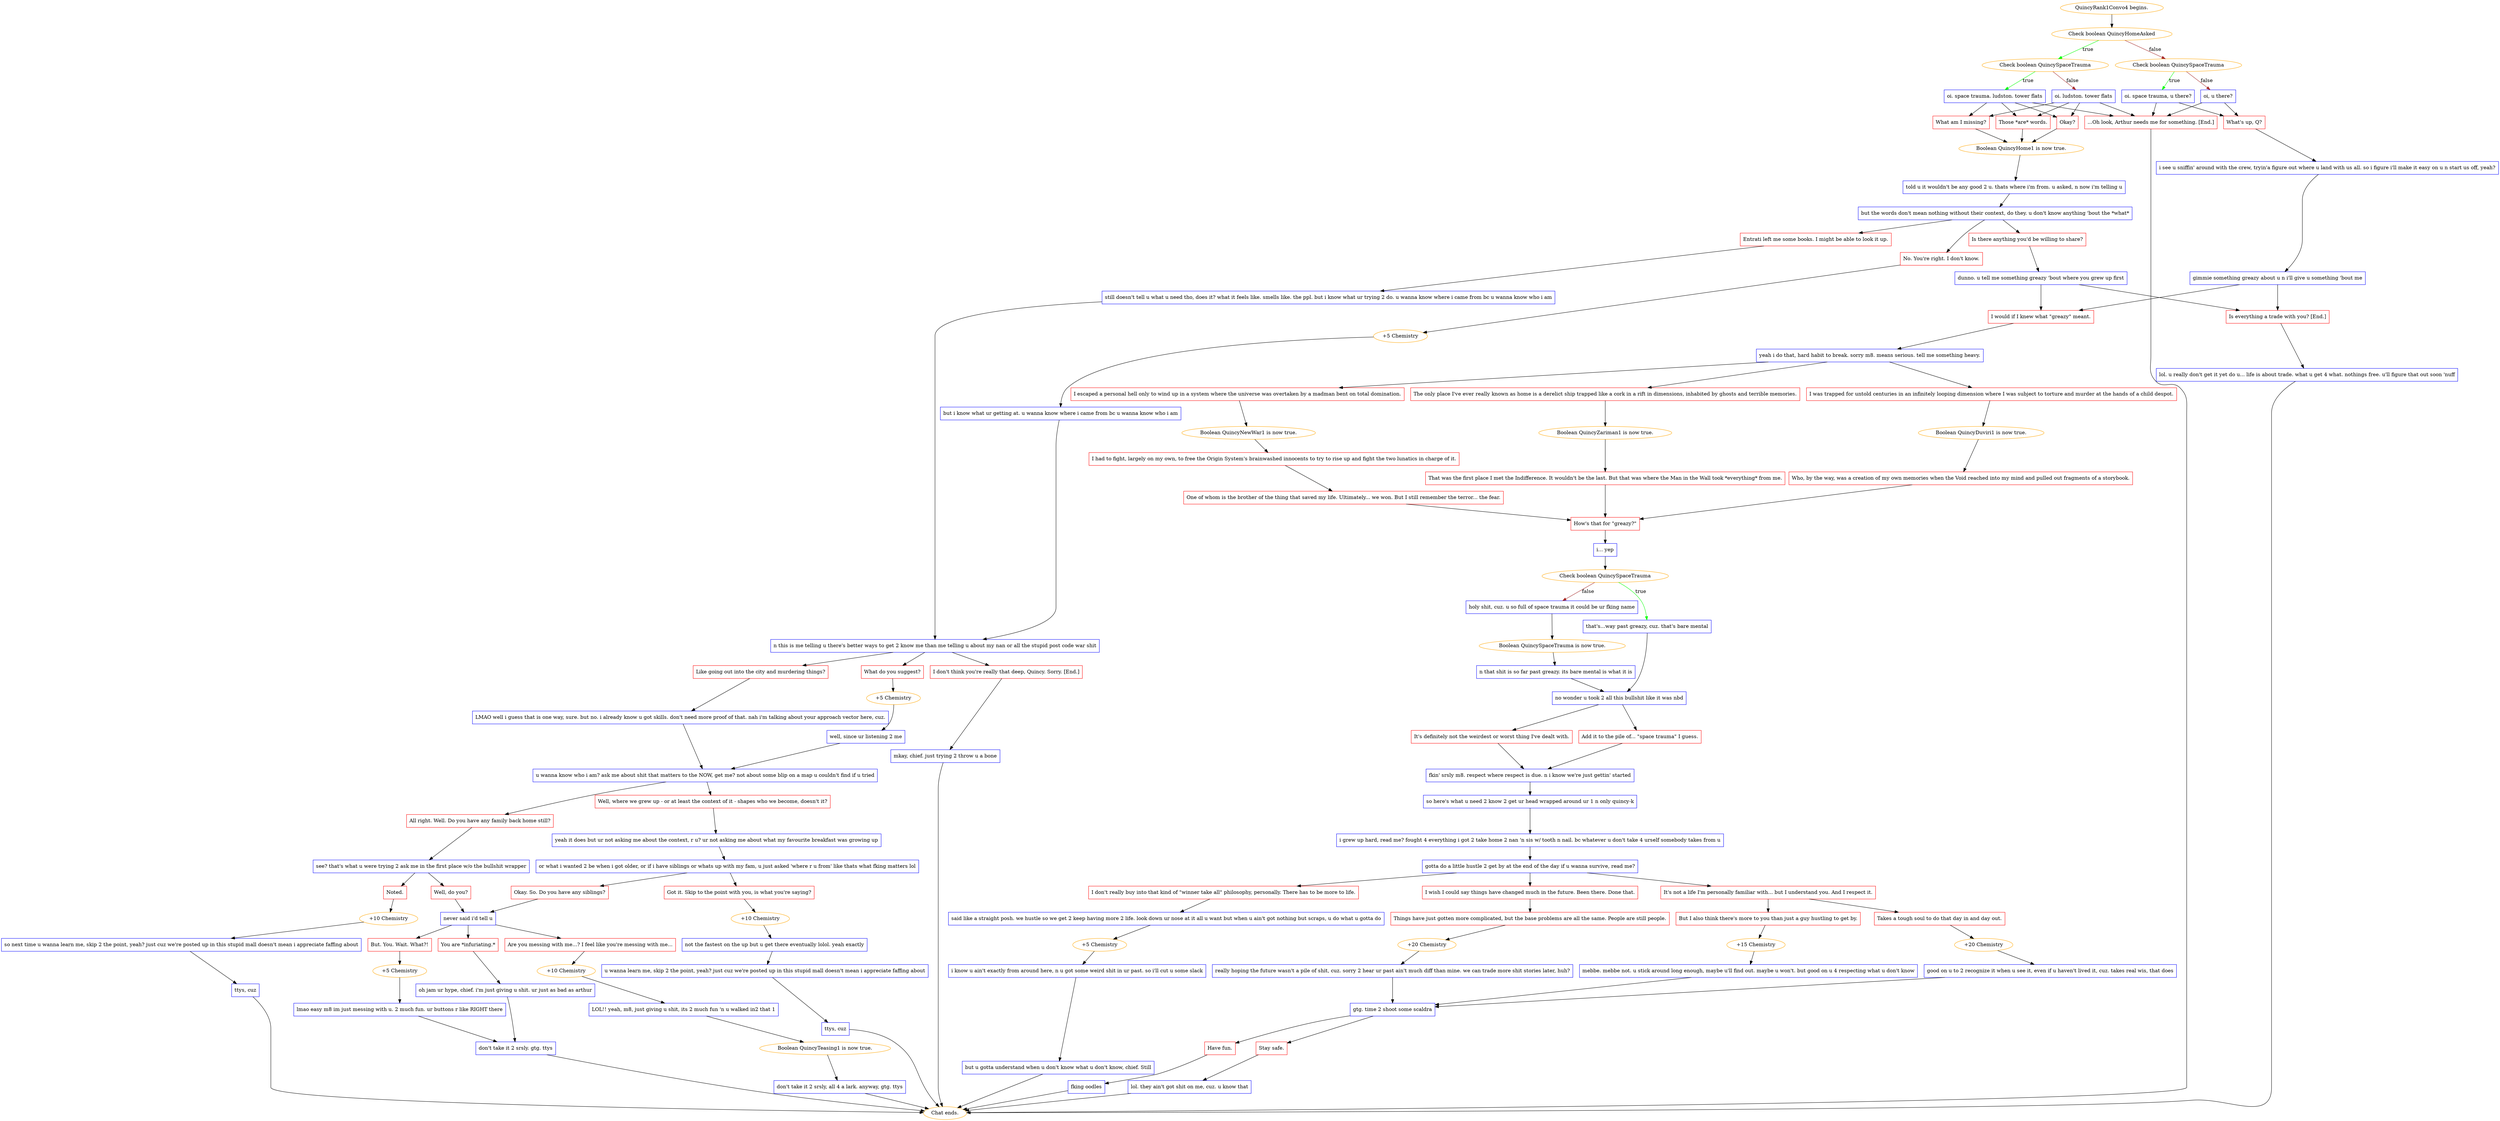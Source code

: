 digraph {
	"QuincyRank1Convo4 begins." [color=orange];
		"QuincyRank1Convo4 begins." -> 507;
	507 [label="Check boolean QuincyHomeAsked",color=orange];
		507 -> 508 [label=true,color=green];
		507 -> 509 [label=false,color=brown];
	508 [label="Check boolean QuincySpaceTrauma",color=orange];
		508 -> 510 [label=true,color=green];
		508 -> 511 [label=false,color=brown];
	509 [label="Check boolean QuincySpaceTrauma",color=orange];
		509 -> 512 [label=true,color=green];
		509 -> 513 [label=false,color=brown];
	510 [label="oi. space trauma. ludston. tower flats",shape=box,color=blue];
		510 -> 514;
		510 -> 515;
		510 -> 516;
		510 -> 517;
	511 [label="oi. ludston. tower flats",shape=box,color=blue];
		511 -> 514;
		511 -> 515;
		511 -> 516;
		511 -> 517;
	512 [label="oi. space trauma, u there?",shape=box,color=blue];
		512 -> 518;
		512 -> 517;
	513 [label="oi, u there?",shape=box,color=blue];
		513 -> 518;
		513 -> 517;
	514 [label="Okay?",shape=box,color=red];
		514 -> 520;
	515 [label="Those *are* words.",shape=box,color=red];
		515 -> 520;
	516 [label="What am I missing?",shape=box,color=red];
		516 -> 520;
	517 [label="...Oh look, Arthur needs me for something. [End.]",shape=box,color=red];
		517 -> "Chat ends.";
	518 [label="What's up, Q?",shape=box,color=red];
		518 -> 523;
	520 [label="Boolean QuincyHome1 is now true.",color=orange];
		520 -> 521;
	"Chat ends." [color=orange];
	523 [label="i see u sniffin' around with the crew, tryin'a figure out where u land with us all. so i figure i'll make it easy on u n start us off, yeah?",shape=box,color=blue];
		523 -> 524;
	521 [label="told u it wouldn't be any good 2 u. thats where i'm from. u asked, n now i'm telling u",shape=box,color=blue];
		521 -> 522;
	524 [label="gimmie something greazy about u n i'll give u something 'bout me",shape=box,color=blue];
		524 -> 533;
		524 -> 534;
	522 [label="but the words don't mean nothing without their context, do they. u don't know anything 'bout the *what*",shape=box,color=blue];
		522 -> 525;
		522 -> 526;
		522 -> 527;
	533 [label="I would if I knew what \"greazy\" meant.",shape=box,color=red];
		533 -> 535;
	534 [label="Is everything a trade with you? [End.]",shape=box,color=red];
		534 -> 536;
	525 [label="Entrati left me some books. I might be able to look it up.",shape=box,color=red];
		525 -> 530;
	526 [label="No. You're right. I don't know.",shape=box,color=red];
		526 -> 531;
	527 [label="Is there anything you'd be willing to share?",shape=box,color=red];
		527 -> 528;
	535 [label="yeah i do that, hard habit to break. sorry m8. means serious. tell me something heavy.",shape=box,color=blue];
		535 -> 539;
		535 -> 540;
		535 -> 541;
	536 [label="lol. u really don't get it yet do u... life is about trade. what u get 4 what. nothings free. u'll figure that out soon 'nuff",shape=box,color=blue];
		536 -> "Chat ends.";
	530 [label="still doesn't tell u what u need tho, does it? what it feels like. smells like. the ppl. but i know what ur trying 2 do. u wanna know where i came from bc u wanna know who i am",shape=box,color=blue];
		530 -> 532;
	531 [label="+5 Chemistry",color=orange];
		531 -> 529;
	528 [label="dunno. u tell me something greazy 'bout where you grew up first",shape=box,color=blue];
		528 -> 533;
		528 -> 534;
	539 [label="I escaped a personal hell only to wind up in a system where the universe was overtaken by a madman bent on total domination.",shape=box,color=red];
		539 -> 537;
	540 [label="The only place I've ever really known as home is a derelict ship trapped like a cork in a rift in dimensions, inhabited by ghosts and terrible memories.",shape=box,color=red];
		540 -> 545;
	541 [label="I was trapped for untold centuries in an infinitely looping dimension where I was subject to torture and murder at the hands of a child despot.",shape=box,color=red];
		541 -> 546;
	"Chat ends." [color=orange];
	532 [label="n this is me telling u there's better ways to get 2 know me than me telling u about my nan or all the stupid post code war shit",shape=box,color=blue];
		532 -> 581;
		532 -> 582;
		532 -> 583;
	529 [label="but i know what ur getting at. u wanna know where i came from bc u wanna know who i am",shape=box,color=blue];
		529 -> 532;
	537 [label="Boolean QuincyNewWar1 is now true.",color=orange];
		537 -> 542;
	545 [label="Boolean QuincyZariman1 is now true.",color=orange];
		545 -> 543;
	546 [label="Boolean QuincyDuviri1 is now true.",color=orange];
		546 -> 544;
	581 [label="Like going out into the city and murdering things?",shape=box,color=red];
		581 -> 586;
	582 [label="What do you suggest?",shape=box,color=red];
		582 -> 588;
	583 [label="I don't think you're really that deep, Quincy. Sorry. [End.]",shape=box,color=red];
		583 -> 584;
	542 [label="I had to fight, largely on my own, to free the Origin System's brainwashed innocents to try to rise up and fight the two lunatics in charge of it.",shape=box,color=red];
		542 -> 547;
	543 [label="That was the first place I met the Indifference. It wouldn't be the last. But that was where the Man in the Wall took *everything* from me.",shape=box,color=red];
		543 -> 548;
	544 [label="Who, by the way, was a creation of my own memories when the Void reached into my mind and pulled out fragments of a storybook.",shape=box,color=red];
		544 -> 548;
	586 [label="LMAO well i guess that is one way, sure. but no. i already know u got skills. don't need more proof of that. nah i'm talking about your approach vector here, cuz.",shape=box,color=blue];
		586 -> 589;
	588 [label="+5 Chemistry",color=orange];
		588 -> 585;
	584 [label="mkay, chief. just trying 2 throw u a bone",shape=box,color=blue];
		584 -> "Chat ends.";
	547 [label="One of whom is the brother of the thing that saved my life. Ultimately... we won. But I still remember the terror... the fear.",shape=box,color=red];
		547 -> 548;
	548 [label="How's that for \"greazy?\"",shape=box,color=red];
		548 -> 549;
	589 [label="u wanna know who i am? ask me about shit that matters to the NOW, get me? not about some blip on a map u couldn't find if u tried",shape=box,color=blue];
		589 -> 590;
		589 -> 591;
	585 [label="well, since ur listening 2 me",shape=box,color=blue];
		585 -> 589;
	"Chat ends." [color=orange];
	549 [label="i... yep",shape=box,color=blue];
		549 -> 550;
	590 [label="Well, where we grew up - or at least the context of it - shapes who we become, doesn't it?",shape=box,color=red];
		590 -> 592;
	591 [label="All right. Well. Do you have any family back home still?",shape=box,color=red];
		591 -> 593;
	550 [label="Check boolean QuincySpaceTrauma",color=orange];
		550 -> 551 [label=true,color=green];
		550 -> 552 [label=false,color=brown];
	592 [label="yeah it does but ur not asking me about the context, r u? ur not asking me about what my favourite breakfast was growing up",shape=box,color=blue];
		592 -> 596;
	593 [label="see? that's what u were trying 2 ask me in the first place w/o the bullshit wrapper",shape=box,color=blue];
		593 -> 594;
		593 -> 595;
	551 [label="that's...way past greazy, cuz. that's bare mental",shape=box,color=blue];
		551 -> 555;
	552 [label="holy shit, cuz. u so full of space trauma it could be ur fking name",shape=box,color=blue];
		552 -> 553;
	596 [label="or what i wanted 2 be when i got older, or if i have siblings or whats up with my fam, u just asked 'where r u from' like thats what fking matters lol",shape=box,color=blue];
		596 -> 603;
		596 -> 602;
	594 [label="Well, do you?",shape=box,color=red];
		594 -> 601;
	595 [label="Noted.",shape=box,color=red];
		595 -> 598;
	555 [label="no wonder u took 2 all this bullshit like it was nbd",shape=box,color=blue];
		555 -> 556;
		555 -> 557;
	553 [label="Boolean QuincySpaceTrauma is now true.",color=orange];
		553 -> 554;
	603 [label="Got it. Skip to the point with you, is what you're saying?",shape=box,color=red];
		603 -> 608;
	602 [label="Okay. So. Do you have any siblings?",shape=box,color=red];
		602 -> 601;
	601 [label="never said i'd tell u",shape=box,color=blue];
		601 -> 604;
		601 -> 606;
		601 -> 605;
	598 [label="+10 Chemistry",color=orange];
		598 -> 597;
	556 [label="It's definitely not the weirdest or worst thing I've dealt with.",shape=box,color=red];
		556 -> 558;
	557 [label="Add it to the pile of... \"space trauma\" I guess.",shape=box,color=red];
		557 -> 558;
	554 [label="n that shit is so far past greazy. its bare mental is what it is",shape=box,color=blue];
		554 -> 555;
	608 [label="+10 Chemistry",color=orange];
		608 -> 607;
	604 [label="But. You. Wait. What?!",shape=box,color=red];
		604 -> 616;
	606 [label="Are you messing with me...? I feel like you're messing with me...",shape=box,color=red];
		606 -> 615;
	605 [label="You are *infuriating.*",shape=box,color=red];
		605 -> 613;
	597 [label="so next time u wanna learn me, skip 2 the point, yeah? just cuz we're posted up in this stupid mall doesn't mean i appreciate faffing about",shape=box,color=blue];
		597 -> 599;
	558 [label="fkin' srsly m8. respect where respect is due. n i know we're just gettin' started",shape=box,color=blue];
		558 -> 559;
	607 [label="not the fastest on the up but u get there eventually lolol. yeah exactly",shape=box,color=blue];
		607 -> 609;
	616 [label="+5 Chemistry",color=orange];
		616 -> 612;
	615 [label="+10 Chemistry",color=orange];
		615 -> 614;
	613 [label="oh jam ur hype, chief. i'm just giving u shit. ur just as bad as arthur",shape=box,color=blue];
		613 -> 617;
	599 [label="ttys, cuz",shape=box,color=blue];
		599 -> "Chat ends.";
	559 [label="so here's what u need 2 know 2 get ur head wrapped around ur 1 n only quincy-k",shape=box,color=blue];
		559 -> 560;
	609 [label="u wanna learn me, skip 2 the point, yeah? just cuz we're posted up in this stupid mall doesn't mean i appreciate faffing about",shape=box,color=blue];
		609 -> 610;
	612 [label="lmao easy m8 im just messing with u. 2 much fun. ur buttons r like RIGHT there",shape=box,color=blue];
		612 -> 617;
	614 [label="LOL!! yeah, m8, just giving u shit, its 2 much fun 'n u walked in2 that 1",shape=box,color=blue];
		614 -> 619;
	617 [label="don't take it 2 srsly. gtg. ttys",shape=box,color=blue];
		617 -> "Chat ends.";
	"Chat ends." [color=orange];
	560 [label="i grew up hard, read me? fought 4 everything i got 2 take home 2 nan 'n sis w/ tooth n nail. bc whatever u don't take 4 urself somebody takes from u",shape=box,color=blue];
		560 -> 561;
	610 [label="ttys, cuz",shape=box,color=blue];
		610 -> "Chat ends.";
	619 [label="Boolean QuincyTeasing1 is now true.",color=orange];
		619 -> 620;
	"Chat ends." [color=orange];
	561 [label="gotta do a little hustle 2 get by at the end of the day if u wanna survive, read me?",shape=box,color=blue];
		561 -> 562;
		561 -> 563;
		561 -> 564;
	"Chat ends." [color=orange];
	620 [label="don't take it 2 srsly, all 4 a lark. anyway, gtg. ttys",shape=box,color=blue];
		620 -> "Chat ends.";
	562 [label="I wish I could say things have changed much in the future. Been there. Done that.",shape=box,color=red];
		562 -> 565;
	563 [label="It's not a life I'm personally familiar with... but I understand you. And I respect it.",shape=box,color=red];
		563 -> 567;
		563 -> 568;
	564 [label="I don't really buy into that kind of \"winner take all\" philosophy, personally. There has to be more to life.",shape=box,color=red];
		564 -> 574;
	"Chat ends." [color=orange];
	565 [label="Things have just gotten more complicated, but the base problems are all the same. People are still people.",shape=box,color=red];
		565 -> 571;
	567 [label="But I also think there's more to you than just a guy hustling to get by.",shape=box,color=red];
		567 -> 572;
	568 [label="Takes a tough soul to do that day in and day out.",shape=box,color=red];
		568 -> 573;
	574 [label="said like a straight posh. we hustle so we get 2 keep having more 2 life. look down ur nose at it all u want but when u ain't got nothing but scraps, u do what u gotta do",shape=box,color=blue];
		574 -> 386;
	571 [label="+20 Chemistry",color=orange];
		571 -> 566;
	572 [label="+15 Chemistry",color=orange];
		572 -> 569;
	573 [label="+20 Chemistry",color=orange];
		573 -> 570;
	386 [label="+5 Chemistry",color=orange];
		386 -> 575;
	566 [label="really hoping the future wasn't a pile of shit, cuz. sorry 2 hear ur past ain't much diff than mine. we can trade more shit stories later, huh?",shape=box,color=blue];
		566 -> 2556;
	569 [label="mebbe. mebbe not. u stick around long enough, maybe u'll find out. maybe u won't. but good on u 4 respecting what u don't know",shape=box,color=blue];
		569 -> 2556;
	570 [label="good on u to 2 recognize it when u see it, even if u haven't lived it, cuz. takes real wis, that does",shape=box,color=blue];
		570 -> 2556;
	575 [label="i know u ain't exactly from around here, n u got some weird shit in ur past. so i'll cut u some slack",shape=box,color=blue];
		575 -> 576;
	2556 [label="gtg. time 2 shoot some scaldra",shape=box,color=blue];
		2556 -> 1795;
		2556 -> 37;
	576 [label="but u gotta understand when u don't know what u don't know, chief. Still",shape=box,color=blue];
		576 -> "Chat ends.";
	1795 [label="Have fun.",shape=box,color=red];
		1795 -> 152;
	37 [label="Stay safe.",shape=box,color=red];
		37 -> 579;
	"Chat ends." [color=orange];
	152 [label="fking oodles",shape=box,color=blue];
		152 -> "Chat ends.";
	579 [label="lol. they ain't got shit on me, cuz. u know that",shape=box,color=blue];
		579 -> "Chat ends.";
	"Chat ends." [color=orange];
	"Chat ends." [color=orange];
}